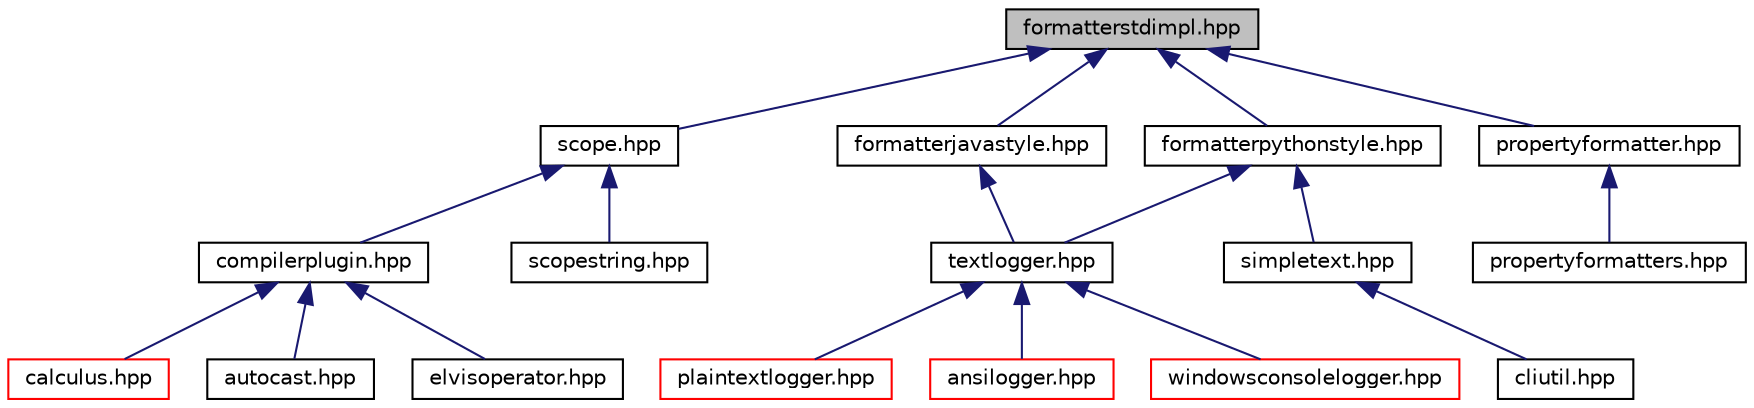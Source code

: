 digraph "formatterstdimpl.hpp"
{
  edge [fontname="Helvetica",fontsize="10",labelfontname="Helvetica",labelfontsize="10"];
  node [fontname="Helvetica",fontsize="10",shape=record];
  Node67 [label="formatterstdimpl.hpp",height=0.2,width=0.4,color="black", fillcolor="grey75", style="filled", fontcolor="black"];
  Node67 -> Node68 [dir="back",color="midnightblue",fontsize="10",style="solid",fontname="Helvetica"];
  Node68 [label="scope.hpp",height=0.2,width=0.4,color="black", fillcolor="white", style="filled",URL="$scope_8hpp_source.html"];
  Node68 -> Node69 [dir="back",color="midnightblue",fontsize="10",style="solid",fontname="Helvetica"];
  Node69 [label="compilerplugin.hpp",height=0.2,width=0.4,color="black", fillcolor="white", style="filled",URL="$compilerplugin_8hpp_source.html"];
  Node69 -> Node70 [dir="back",color="midnightblue",fontsize="10",style="solid",fontname="Helvetica"];
  Node70 [label="calculus.hpp",height=0.2,width=0.4,color="red", fillcolor="white", style="filled",URL="$calculus_8hpp_source.html"];
  Node69 -> Node75 [dir="back",color="midnightblue",fontsize="10",style="solid",fontname="Helvetica"];
  Node75 [label="autocast.hpp",height=0.2,width=0.4,color="black", fillcolor="white", style="filled",URL="$autocast_8hpp_source.html"];
  Node69 -> Node76 [dir="back",color="midnightblue",fontsize="10",style="solid",fontname="Helvetica"];
  Node76 [label="elvisoperator.hpp",height=0.2,width=0.4,color="black", fillcolor="white", style="filled",URL="$elvisoperator_8hpp_source.html"];
  Node68 -> Node77 [dir="back",color="midnightblue",fontsize="10",style="solid",fontname="Helvetica"];
  Node77 [label="scopestring.hpp",height=0.2,width=0.4,color="black", fillcolor="white", style="filled",URL="$scopestring_8hpp_source.html"];
  Node67 -> Node78 [dir="back",color="midnightblue",fontsize="10",style="solid",fontname="Helvetica"];
  Node78 [label="formatterjavastyle.hpp",height=0.2,width=0.4,color="black", fillcolor="white", style="filled",URL="$formatterjavastyle_8hpp.html"];
  Node78 -> Node79 [dir="back",color="midnightblue",fontsize="10",style="solid",fontname="Helvetica"];
  Node79 [label="textlogger.hpp",height=0.2,width=0.4,color="black", fillcolor="white", style="filled",URL="$textlogger_8hpp.html"];
  Node79 -> Node80 [dir="back",color="midnightblue",fontsize="10",style="solid",fontname="Helvetica"];
  Node80 [label="plaintextlogger.hpp",height=0.2,width=0.4,color="red", fillcolor="white", style="filled",URL="$plaintextlogger_8hpp.html"];
  Node79 -> Node86 [dir="back",color="midnightblue",fontsize="10",style="solid",fontname="Helvetica"];
  Node86 [label="ansilogger.hpp",height=0.2,width=0.4,color="red", fillcolor="white", style="filled",URL="$ansilogger_8hpp.html"];
  Node79 -> Node87 [dir="back",color="midnightblue",fontsize="10",style="solid",fontname="Helvetica"];
  Node87 [label="windowsconsolelogger.hpp",height=0.2,width=0.4,color="red", fillcolor="white", style="filled",URL="$windowsconsolelogger_8hpp.html"];
  Node67 -> Node88 [dir="back",color="midnightblue",fontsize="10",style="solid",fontname="Helvetica"];
  Node88 [label="formatterpythonstyle.hpp",height=0.2,width=0.4,color="black", fillcolor="white", style="filled",URL="$formatterpythonstyle_8hpp.html"];
  Node88 -> Node79 [dir="back",color="midnightblue",fontsize="10",style="solid",fontname="Helvetica"];
  Node88 -> Node89 [dir="back",color="midnightblue",fontsize="10",style="solid",fontname="Helvetica"];
  Node89 [label="simpletext.hpp",height=0.2,width=0.4,color="black", fillcolor="white", style="filled",URL="$simpletext_8hpp.html"];
  Node89 -> Node90 [dir="back",color="midnightblue",fontsize="10",style="solid",fontname="Helvetica"];
  Node90 [label="cliutil.hpp",height=0.2,width=0.4,color="black", fillcolor="white", style="filled",URL="$cliutil_8hpp.html"];
  Node67 -> Node91 [dir="back",color="midnightblue",fontsize="10",style="solid",fontname="Helvetica"];
  Node91 [label="propertyformatter.hpp",height=0.2,width=0.4,color="black", fillcolor="white", style="filled",URL="$propertyformatter_8hpp_source.html"];
  Node91 -> Node92 [dir="back",color="midnightblue",fontsize="10",style="solid",fontname="Helvetica"];
  Node92 [label="propertyformatters.hpp",height=0.2,width=0.4,color="black", fillcolor="white", style="filled",URL="$propertyformatters_8hpp_source.html"];
}
